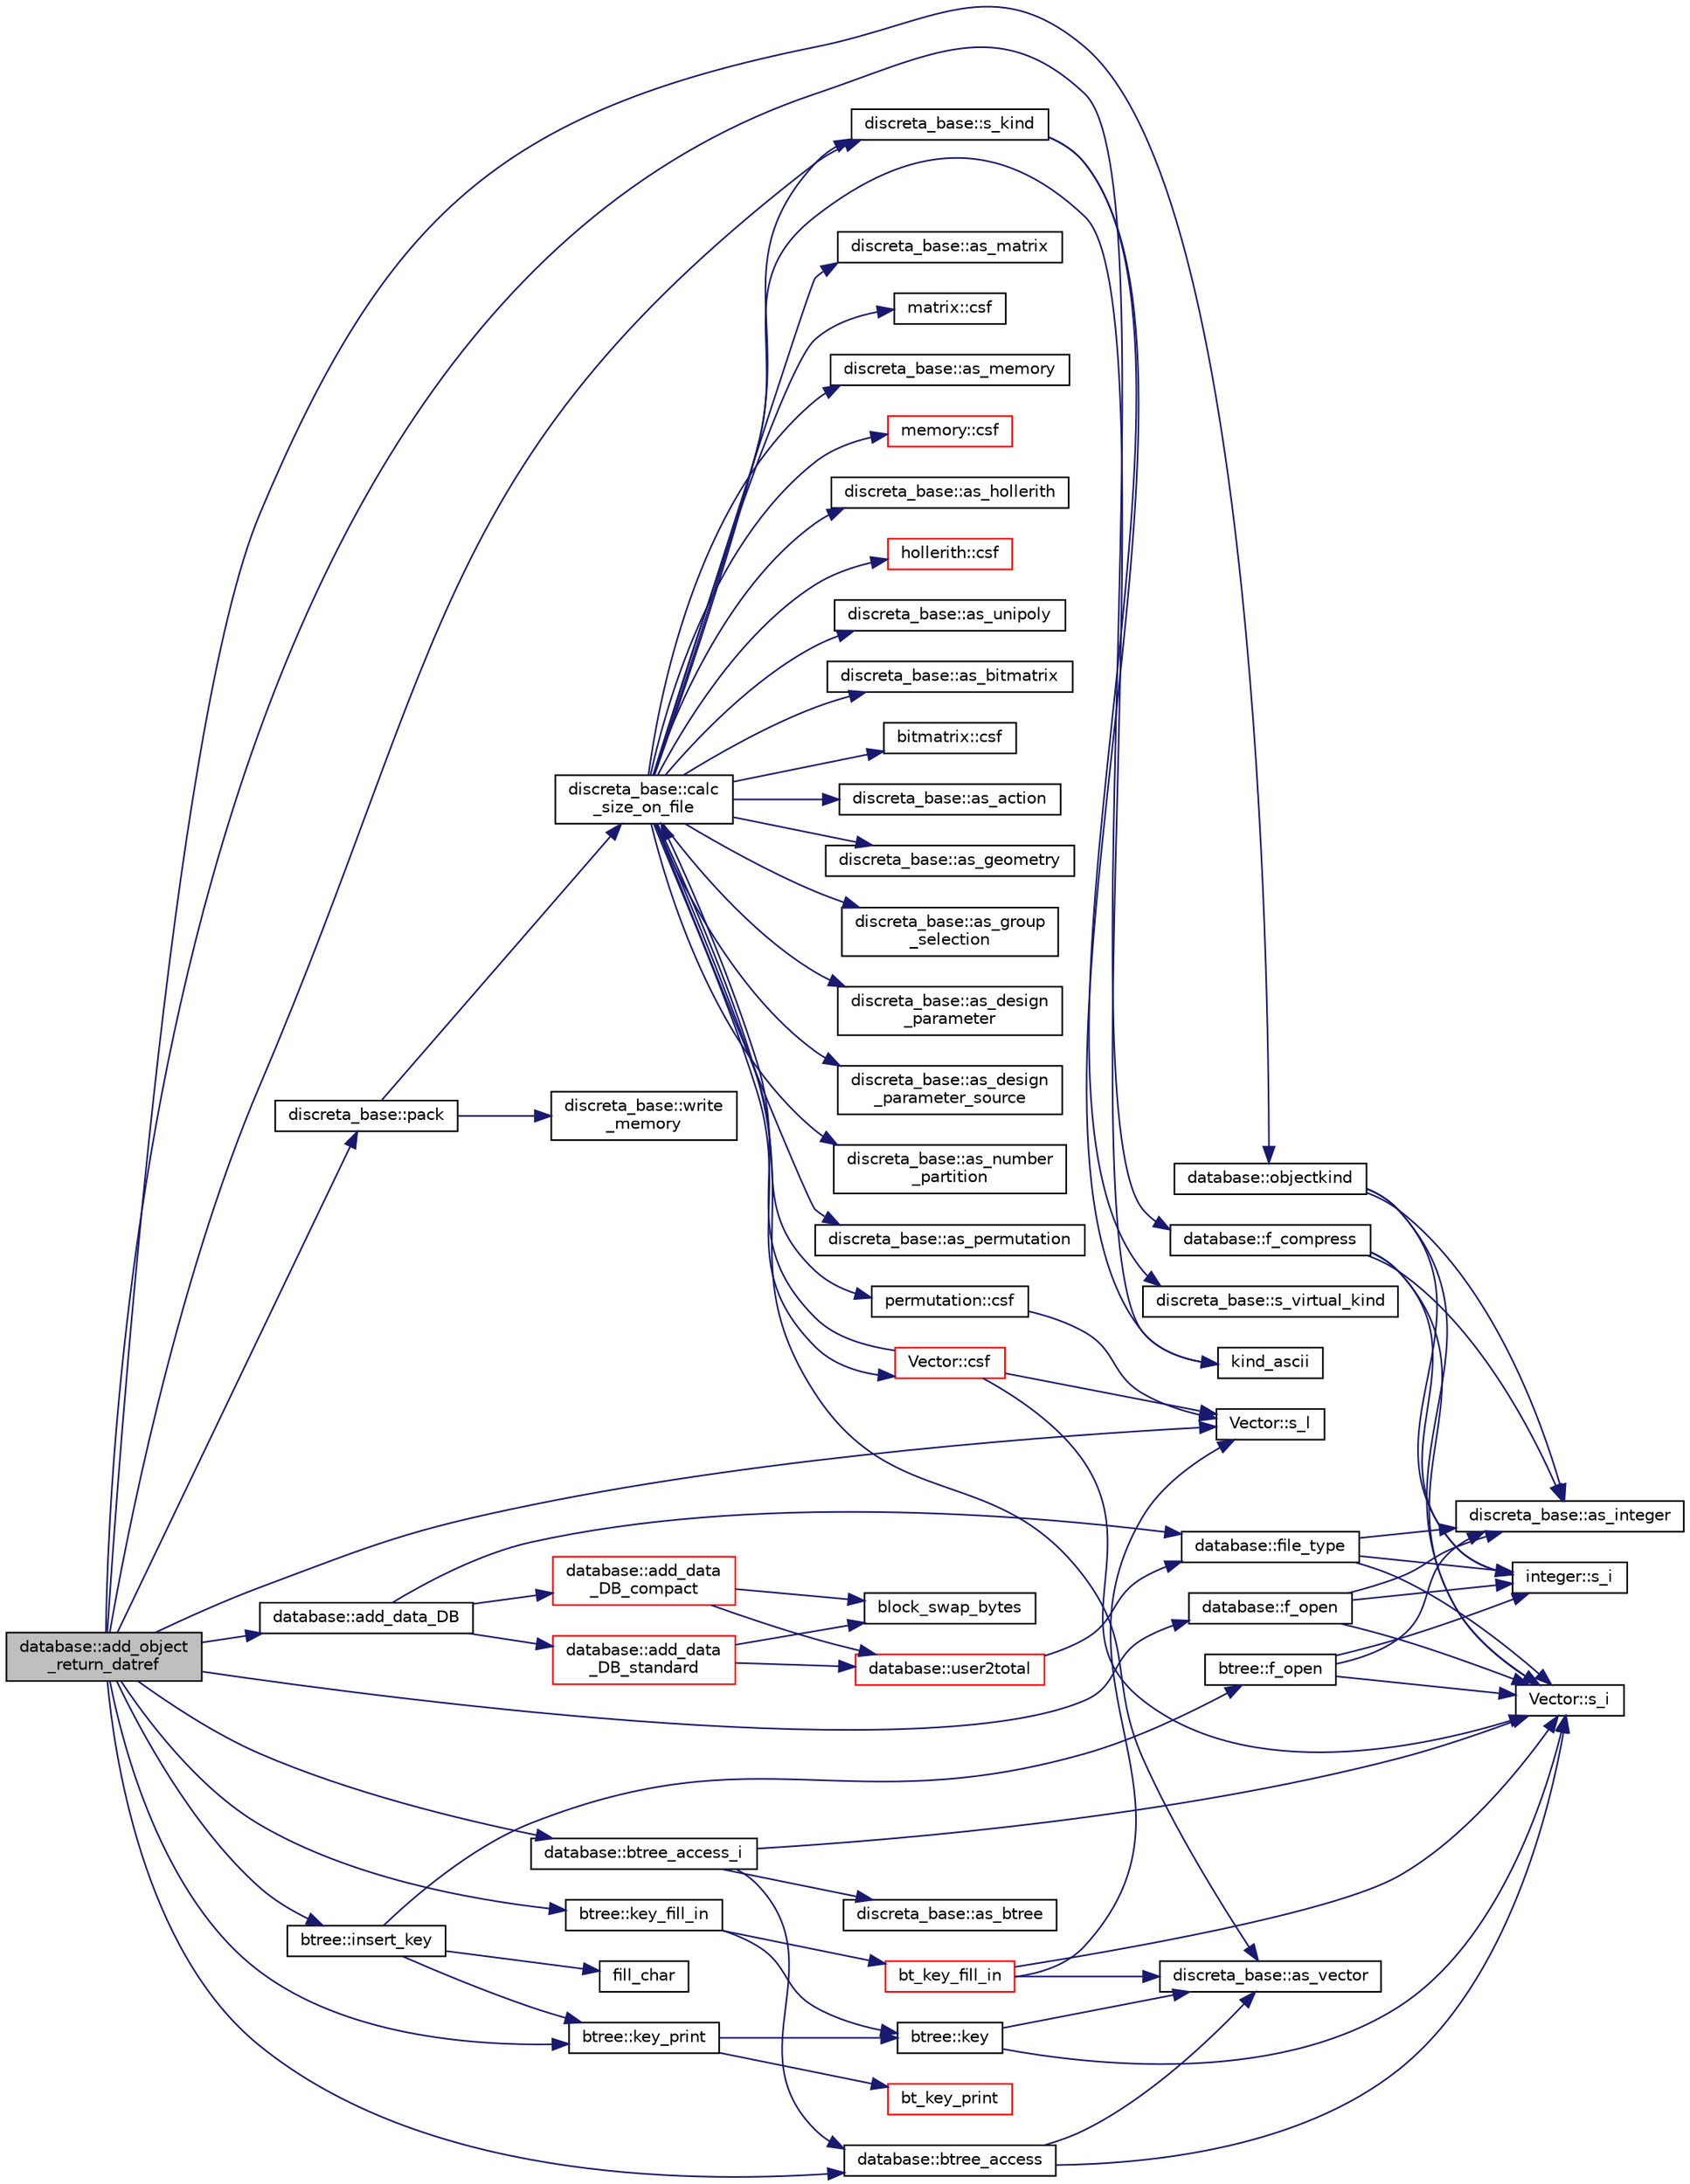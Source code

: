 digraph "database::add_object_return_datref"
{
  edge [fontname="Helvetica",fontsize="10",labelfontname="Helvetica",labelfontsize="10"];
  node [fontname="Helvetica",fontsize="10",shape=record];
  rankdir="LR";
  Node249 [label="database::add_object\l_return_datref",height=0.2,width=0.4,color="black", fillcolor="grey75", style="filled", fontcolor="black"];
  Node249 -> Node250 [color="midnightblue",fontsize="10",style="solid",fontname="Helvetica"];
  Node250 [label="database::f_open",height=0.2,width=0.4,color="black", fillcolor="white", style="filled",URL="$db/d72/classdatabase.html#a2cac52c70b09d1a6771bddab2220b3e7"];
  Node250 -> Node251 [color="midnightblue",fontsize="10",style="solid",fontname="Helvetica"];
  Node251 [label="Vector::s_i",height=0.2,width=0.4,color="black", fillcolor="white", style="filled",URL="$d5/db2/class_vector.html#a1c4fe1752523df8119f70dd550244871"];
  Node250 -> Node252 [color="midnightblue",fontsize="10",style="solid",fontname="Helvetica"];
  Node252 [label="discreta_base::as_integer",height=0.2,width=0.4,color="black", fillcolor="white", style="filled",URL="$d7/d71/classdiscreta__base.html#a00d7691eaf874fd283d942692fe8dd26"];
  Node250 -> Node253 [color="midnightblue",fontsize="10",style="solid",fontname="Helvetica"];
  Node253 [label="integer::s_i",height=0.2,width=0.4,color="black", fillcolor="white", style="filled",URL="$d0/de5/classinteger.html#adf28e9f94d4c844adaa950deeb80b904"];
  Node249 -> Node254 [color="midnightblue",fontsize="10",style="solid",fontname="Helvetica"];
  Node254 [label="discreta_base::s_kind",height=0.2,width=0.4,color="black", fillcolor="white", style="filled",URL="$d7/d71/classdiscreta__base.html#a8a830025c74adbbc3362418a7c2ba157"];
  Node254 -> Node255 [color="midnightblue",fontsize="10",style="solid",fontname="Helvetica"];
  Node255 [label="discreta_base::s_virtual_kind",height=0.2,width=0.4,color="black", fillcolor="white", style="filled",URL="$d7/d71/classdiscreta__base.html#a52778a6d6943a468be083d0785d418fb"];
  Node254 -> Node256 [color="midnightblue",fontsize="10",style="solid",fontname="Helvetica"];
  Node256 [label="kind_ascii",height=0.2,width=0.4,color="black", fillcolor="white", style="filled",URL="$d9/d60/discreta_8h.html#ad0ce825a9f29bc6cec27e1b64cfe27bf"];
  Node249 -> Node257 [color="midnightblue",fontsize="10",style="solid",fontname="Helvetica"];
  Node257 [label="database::objectkind",height=0.2,width=0.4,color="black", fillcolor="white", style="filled",URL="$db/d72/classdatabase.html#a5b9b82f6cd851fb8826ed68085233c2d"];
  Node257 -> Node251 [color="midnightblue",fontsize="10",style="solid",fontname="Helvetica"];
  Node257 -> Node252 [color="midnightblue",fontsize="10",style="solid",fontname="Helvetica"];
  Node257 -> Node253 [color="midnightblue",fontsize="10",style="solid",fontname="Helvetica"];
  Node249 -> Node258 [color="midnightblue",fontsize="10",style="solid",fontname="Helvetica"];
  Node258 [label="discreta_base::pack",height=0.2,width=0.4,color="black", fillcolor="white", style="filled",URL="$d7/d71/classdiscreta__base.html#aca663109cfebec3214b8f55a1234b3a1"];
  Node258 -> Node259 [color="midnightblue",fontsize="10",style="solid",fontname="Helvetica"];
  Node259 [label="discreta_base::calc\l_size_on_file",height=0.2,width=0.4,color="black", fillcolor="white", style="filled",URL="$d7/d71/classdiscreta__base.html#ae342640849a0b5bd6096b8e29c7145ff"];
  Node259 -> Node254 [color="midnightblue",fontsize="10",style="solid",fontname="Helvetica"];
  Node259 -> Node260 [color="midnightblue",fontsize="10",style="solid",fontname="Helvetica"];
  Node260 [label="discreta_base::as_vector",height=0.2,width=0.4,color="black", fillcolor="white", style="filled",URL="$d7/d71/classdiscreta__base.html#a7bdd6cae39c380b128ee9e17e42cf020"];
  Node259 -> Node261 [color="midnightblue",fontsize="10",style="solid",fontname="Helvetica"];
  Node261 [label="Vector::csf",height=0.2,width=0.4,color="red", fillcolor="white", style="filled",URL="$d5/db2/class_vector.html#a7bbfe1d599a93f58b2150a026a27b0f4"];
  Node261 -> Node262 [color="midnightblue",fontsize="10",style="solid",fontname="Helvetica"];
  Node262 [label="Vector::s_l",height=0.2,width=0.4,color="black", fillcolor="white", style="filled",URL="$d5/db2/class_vector.html#ad2dc082288f858d22a528832289e0704"];
  Node261 -> Node251 [color="midnightblue",fontsize="10",style="solid",fontname="Helvetica"];
  Node261 -> Node259 [color="midnightblue",fontsize="10",style="solid",fontname="Helvetica"];
  Node259 -> Node269 [color="midnightblue",fontsize="10",style="solid",fontname="Helvetica"];
  Node269 [label="discreta_base::as_number\l_partition",height=0.2,width=0.4,color="black", fillcolor="white", style="filled",URL="$d7/d71/classdiscreta__base.html#a307aa09de0e925d46697707968ffab00"];
  Node259 -> Node270 [color="midnightblue",fontsize="10",style="solid",fontname="Helvetica"];
  Node270 [label="discreta_base::as_permutation",height=0.2,width=0.4,color="black", fillcolor="white", style="filled",URL="$d7/d71/classdiscreta__base.html#aa4e72f36a82984239b12ae831e131098"];
  Node259 -> Node271 [color="midnightblue",fontsize="10",style="solid",fontname="Helvetica"];
  Node271 [label="permutation::csf",height=0.2,width=0.4,color="black", fillcolor="white", style="filled",URL="$d0/d08/classpermutation.html#a121bb8f936f6e1e4101ef59d04c3998a"];
  Node271 -> Node262 [color="midnightblue",fontsize="10",style="solid",fontname="Helvetica"];
  Node259 -> Node272 [color="midnightblue",fontsize="10",style="solid",fontname="Helvetica"];
  Node272 [label="discreta_base::as_matrix",height=0.2,width=0.4,color="black", fillcolor="white", style="filled",URL="$d7/d71/classdiscreta__base.html#ae4d7f56d917a4707b838fbffde6467ff"];
  Node259 -> Node273 [color="midnightblue",fontsize="10",style="solid",fontname="Helvetica"];
  Node273 [label="matrix::csf",height=0.2,width=0.4,color="black", fillcolor="white", style="filled",URL="$d1/d8d/classmatrix.html#af06fd7824274febfcc10f734a06d1a6e"];
  Node259 -> Node274 [color="midnightblue",fontsize="10",style="solid",fontname="Helvetica"];
  Node274 [label="discreta_base::as_memory",height=0.2,width=0.4,color="black", fillcolor="white", style="filled",URL="$d7/d71/classdiscreta__base.html#ad94b2d7dce0cd4fa22db57f6e79c4bd2"];
  Node259 -> Node275 [color="midnightblue",fontsize="10",style="solid",fontname="Helvetica"];
  Node275 [label="memory::csf",height=0.2,width=0.4,color="red", fillcolor="white", style="filled",URL="$d8/d99/classmemory.html#a7f6c3fb11d9ef25fce0aa093bc9d9216"];
  Node259 -> Node277 [color="midnightblue",fontsize="10",style="solid",fontname="Helvetica"];
  Node277 [label="discreta_base::as_hollerith",height=0.2,width=0.4,color="black", fillcolor="white", style="filled",URL="$d7/d71/classdiscreta__base.html#a3e66f82711f314710107e2f29e589690"];
  Node259 -> Node278 [color="midnightblue",fontsize="10",style="solid",fontname="Helvetica"];
  Node278 [label="hollerith::csf",height=0.2,width=0.4,color="red", fillcolor="white", style="filled",URL="$d8/d99/classhollerith.html#ac3e7f35e2c6d82a9825297577e1011ba"];
  Node259 -> Node280 [color="midnightblue",fontsize="10",style="solid",fontname="Helvetica"];
  Node280 [label="discreta_base::as_unipoly",height=0.2,width=0.4,color="black", fillcolor="white", style="filled",URL="$d7/d71/classdiscreta__base.html#ad50d8027f039fe5c2478cddb243adc9d"];
  Node259 -> Node281 [color="midnightblue",fontsize="10",style="solid",fontname="Helvetica"];
  Node281 [label="discreta_base::as_bitmatrix",height=0.2,width=0.4,color="black", fillcolor="white", style="filled",URL="$d7/d71/classdiscreta__base.html#a071ad54ea8ef6c9d1d15f532e5a76df6"];
  Node259 -> Node282 [color="midnightblue",fontsize="10",style="solid",fontname="Helvetica"];
  Node282 [label="bitmatrix::csf",height=0.2,width=0.4,color="black", fillcolor="white", style="filled",URL="$de/dc8/classbitmatrix.html#a2d11a854ea302b0e6fa61c9c6607deaf"];
  Node259 -> Node283 [color="midnightblue",fontsize="10",style="solid",fontname="Helvetica"];
  Node283 [label="discreta_base::as_action",height=0.2,width=0.4,color="black", fillcolor="white", style="filled",URL="$d7/d71/classdiscreta__base.html#aee03453d453c64f57eb30bf482d3ba8a"];
  Node259 -> Node284 [color="midnightblue",fontsize="10",style="solid",fontname="Helvetica"];
  Node284 [label="discreta_base::as_geometry",height=0.2,width=0.4,color="black", fillcolor="white", style="filled",URL="$d7/d71/classdiscreta__base.html#a38fc7b4cdd830703e9d87354b79bc5c8"];
  Node259 -> Node285 [color="midnightblue",fontsize="10",style="solid",fontname="Helvetica"];
  Node285 [label="discreta_base::as_group\l_selection",height=0.2,width=0.4,color="black", fillcolor="white", style="filled",URL="$d7/d71/classdiscreta__base.html#aae1bac4883c567718bef9fb610abbdc8"];
  Node259 -> Node286 [color="midnightblue",fontsize="10",style="solid",fontname="Helvetica"];
  Node286 [label="discreta_base::as_design\l_parameter",height=0.2,width=0.4,color="black", fillcolor="white", style="filled",URL="$d7/d71/classdiscreta__base.html#aab24ff38ea1c5471ab3de42e014d0f2a"];
  Node259 -> Node287 [color="midnightblue",fontsize="10",style="solid",fontname="Helvetica"];
  Node287 [label="discreta_base::as_design\l_parameter_source",height=0.2,width=0.4,color="black", fillcolor="white", style="filled",URL="$d7/d71/classdiscreta__base.html#a59cbf837c6582ded5bc586265d13d81a"];
  Node259 -> Node256 [color="midnightblue",fontsize="10",style="solid",fontname="Helvetica"];
  Node258 -> Node288 [color="midnightblue",fontsize="10",style="solid",fontname="Helvetica"];
  Node288 [label="discreta_base::write\l_memory",height=0.2,width=0.4,color="black", fillcolor="white", style="filled",URL="$d7/d71/classdiscreta__base.html#a449ed7914b693346288f56a60b12c4af"];
  Node249 -> Node289 [color="midnightblue",fontsize="10",style="solid",fontname="Helvetica"];
  Node289 [label="database::f_compress",height=0.2,width=0.4,color="black", fillcolor="white", style="filled",URL="$db/d72/classdatabase.html#aa28ebaac42b9a71e1bc213781012d1c8"];
  Node289 -> Node251 [color="midnightblue",fontsize="10",style="solid",fontname="Helvetica"];
  Node289 -> Node252 [color="midnightblue",fontsize="10",style="solid",fontname="Helvetica"];
  Node289 -> Node253 [color="midnightblue",fontsize="10",style="solid",fontname="Helvetica"];
  Node249 -> Node290 [color="midnightblue",fontsize="10",style="solid",fontname="Helvetica"];
  Node290 [label="database::add_data_DB",height=0.2,width=0.4,color="black", fillcolor="white", style="filled",URL="$db/d72/classdatabase.html#ab1a4122dfc06c6e79343fda437c05ed5"];
  Node290 -> Node291 [color="midnightblue",fontsize="10",style="solid",fontname="Helvetica"];
  Node291 [label="database::file_type",height=0.2,width=0.4,color="black", fillcolor="white", style="filled",URL="$db/d72/classdatabase.html#a9dce80d625548b03b8317641b674cd9b"];
  Node291 -> Node251 [color="midnightblue",fontsize="10",style="solid",fontname="Helvetica"];
  Node291 -> Node252 [color="midnightblue",fontsize="10",style="solid",fontname="Helvetica"];
  Node291 -> Node253 [color="midnightblue",fontsize="10",style="solid",fontname="Helvetica"];
  Node290 -> Node292 [color="midnightblue",fontsize="10",style="solid",fontname="Helvetica"];
  Node292 [label="database::add_data\l_DB_standard",height=0.2,width=0.4,color="red", fillcolor="white", style="filled",URL="$db/d72/classdatabase.html#a0f0ab218eb0f06da37f06906663db6eb"];
  Node292 -> Node293 [color="midnightblue",fontsize="10",style="solid",fontname="Helvetica"];
  Node293 [label="database::user2total",height=0.2,width=0.4,color="red", fillcolor="white", style="filled",URL="$db/d72/classdatabase.html#ae87e9d8c044500276c16176b46fbf906"];
  Node293 -> Node291 [color="midnightblue",fontsize="10",style="solid",fontname="Helvetica"];
  Node292 -> Node295 [color="midnightblue",fontsize="10",style="solid",fontname="Helvetica"];
  Node295 [label="block_swap_bytes",height=0.2,width=0.4,color="black", fillcolor="white", style="filled",URL="$d5/db4/io__and__os_8h.html#a55c0738dadea7a508621f4af1e9ff8f3"];
  Node290 -> Node302 [color="midnightblue",fontsize="10",style="solid",fontname="Helvetica"];
  Node302 [label="database::add_data\l_DB_compact",height=0.2,width=0.4,color="red", fillcolor="white", style="filled",URL="$db/d72/classdatabase.html#a31e32de1b8d81c97549b8c74ea678904"];
  Node302 -> Node293 [color="midnightblue",fontsize="10",style="solid",fontname="Helvetica"];
  Node302 -> Node295 [color="midnightblue",fontsize="10",style="solid",fontname="Helvetica"];
  Node249 -> Node303 [color="midnightblue",fontsize="10",style="solid",fontname="Helvetica"];
  Node303 [label="database::btree_access",height=0.2,width=0.4,color="black", fillcolor="white", style="filled",URL="$db/d72/classdatabase.html#a30109ba5488b06111439f887fc1ac499"];
  Node303 -> Node251 [color="midnightblue",fontsize="10",style="solid",fontname="Helvetica"];
  Node303 -> Node260 [color="midnightblue",fontsize="10",style="solid",fontname="Helvetica"];
  Node249 -> Node262 [color="midnightblue",fontsize="10",style="solid",fontname="Helvetica"];
  Node249 -> Node304 [color="midnightblue",fontsize="10",style="solid",fontname="Helvetica"];
  Node304 [label="database::btree_access_i",height=0.2,width=0.4,color="black", fillcolor="white", style="filled",URL="$db/d72/classdatabase.html#a215047d1b32b8bd54f91a7bdca168eee"];
  Node304 -> Node303 [color="midnightblue",fontsize="10",style="solid",fontname="Helvetica"];
  Node304 -> Node251 [color="midnightblue",fontsize="10",style="solid",fontname="Helvetica"];
  Node304 -> Node305 [color="midnightblue",fontsize="10",style="solid",fontname="Helvetica"];
  Node305 [label="discreta_base::as_btree",height=0.2,width=0.4,color="black", fillcolor="white", style="filled",URL="$d7/d71/classdiscreta__base.html#a78e76674cef2ec113c17989c11288778"];
  Node249 -> Node306 [color="midnightblue",fontsize="10",style="solid",fontname="Helvetica"];
  Node306 [label="btree::key_fill_in",height=0.2,width=0.4,color="black", fillcolor="white", style="filled",URL="$dd/db0/classbtree.html#ae75d5ef9677891b93960a55dffdc6eb2"];
  Node306 -> Node307 [color="midnightblue",fontsize="10",style="solid",fontname="Helvetica"];
  Node307 [label="bt_key_fill_in",height=0.2,width=0.4,color="red", fillcolor="white", style="filled",URL="$d0/db3/bt__key_8_c.html#a91e1d83fec4c2a6d4e45b96919377e91"];
  Node307 -> Node251 [color="midnightblue",fontsize="10",style="solid",fontname="Helvetica"];
  Node307 -> Node260 [color="midnightblue",fontsize="10",style="solid",fontname="Helvetica"];
  Node307 -> Node262 [color="midnightblue",fontsize="10",style="solid",fontname="Helvetica"];
  Node306 -> Node317 [color="midnightblue",fontsize="10",style="solid",fontname="Helvetica"];
  Node317 [label="btree::key",height=0.2,width=0.4,color="black", fillcolor="white", style="filled",URL="$dd/db0/classbtree.html#abc561b2c60acc5a699637b7eb2549503"];
  Node317 -> Node251 [color="midnightblue",fontsize="10",style="solid",fontname="Helvetica"];
  Node317 -> Node260 [color="midnightblue",fontsize="10",style="solid",fontname="Helvetica"];
  Node249 -> Node318 [color="midnightblue",fontsize="10",style="solid",fontname="Helvetica"];
  Node318 [label="btree::key_print",height=0.2,width=0.4,color="black", fillcolor="white", style="filled",URL="$dd/db0/classbtree.html#a4d527d5afa4891a2fa69fc1a07c48627"];
  Node318 -> Node319 [color="midnightblue",fontsize="10",style="solid",fontname="Helvetica"];
  Node319 [label="bt_key_print",height=0.2,width=0.4,color="red", fillcolor="white", style="filled",URL="$d0/db3/bt__key_8_c.html#a14b2a3662044cca4e54d45f271c947aa"];
  Node318 -> Node317 [color="midnightblue",fontsize="10",style="solid",fontname="Helvetica"];
  Node249 -> Node324 [color="midnightblue",fontsize="10",style="solid",fontname="Helvetica"];
  Node324 [label="btree::insert_key",height=0.2,width=0.4,color="black", fillcolor="white", style="filled",URL="$dd/db0/classbtree.html#a379d05419c9f1b786355bb141b278658"];
  Node324 -> Node318 [color="midnightblue",fontsize="10",style="solid",fontname="Helvetica"];
  Node324 -> Node325 [color="midnightblue",fontsize="10",style="solid",fontname="Helvetica"];
  Node325 [label="btree::f_open",height=0.2,width=0.4,color="black", fillcolor="white", style="filled",URL="$dd/db0/classbtree.html#a192d74607f02ea8e0ad631d6e6fd6704"];
  Node325 -> Node251 [color="midnightblue",fontsize="10",style="solid",fontname="Helvetica"];
  Node325 -> Node252 [color="midnightblue",fontsize="10",style="solid",fontname="Helvetica"];
  Node325 -> Node253 [color="midnightblue",fontsize="10",style="solid",fontname="Helvetica"];
  Node324 -> Node326 [color="midnightblue",fontsize="10",style="solid",fontname="Helvetica"];
  Node326 [label="fill_char",height=0.2,width=0.4,color="black", fillcolor="white", style="filled",URL="$d9/d60/discreta_8h.html#a0429f5462bfcfd509d83bc1f7ebfc818"];
}
